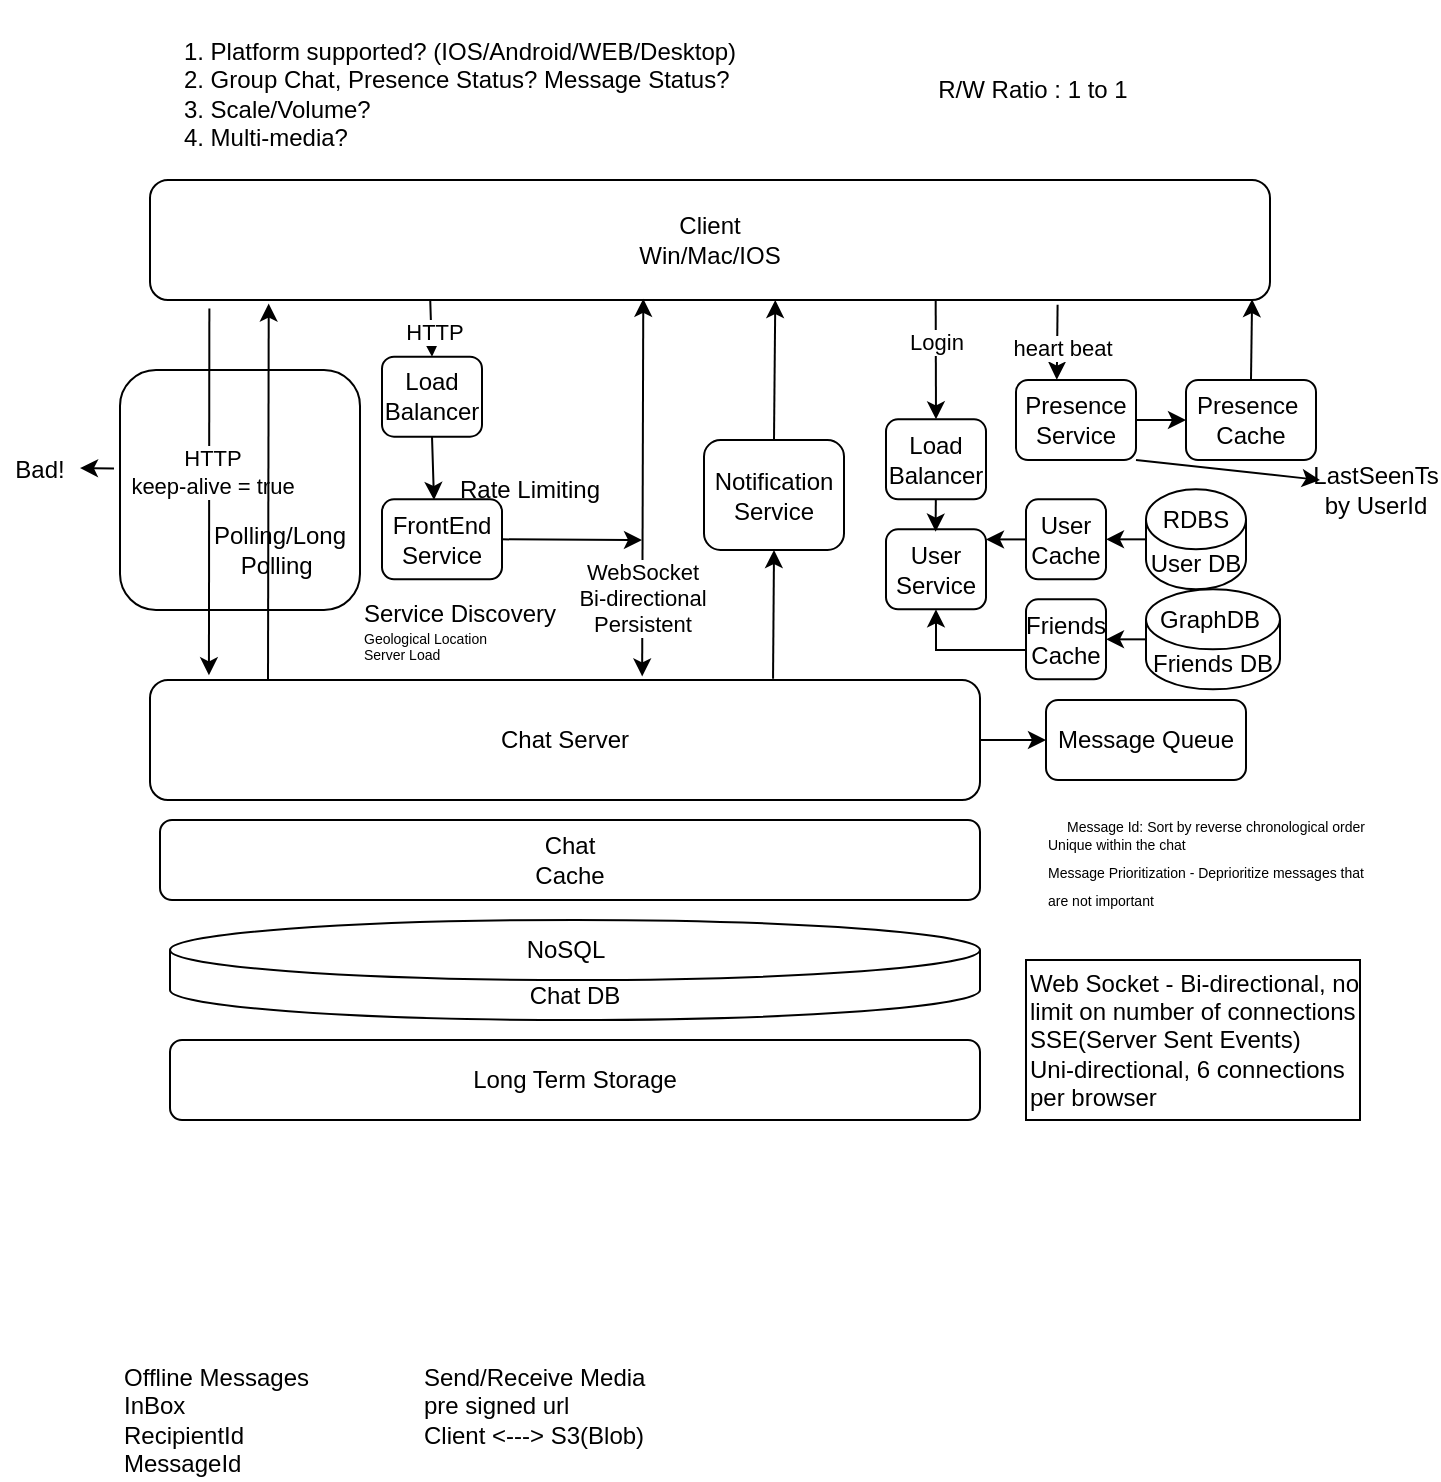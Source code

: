 <mxfile version="28.2.5">
  <diagram name="Page-1" id="x75RozoV3CZuHT7u76bP">
    <mxGraphModel dx="2058" dy="1112" grid="1" gridSize="10" guides="1" tooltips="1" connect="1" arrows="1" fold="1" page="1" pageScale="1" pageWidth="850" pageHeight="1100" math="0" shadow="0">
      <root>
        <mxCell id="0" />
        <mxCell id="1" parent="0" />
        <mxCell id="XsTprEz2VQx7mzp5gVJZ-25" value="" style="rounded=1;whiteSpace=wrap;html=1;" parent="1" vertex="1">
          <mxGeometry x="130" y="235" width="120" height="120" as="geometry" />
        </mxCell>
        <mxCell id="XsTprEz2VQx7mzp5gVJZ-2" value="Client&lt;br&gt;Win/Mac/IOS" style="rounded=1;whiteSpace=wrap;html=1;" parent="1" vertex="1">
          <mxGeometry x="145" y="140" width="560" height="60" as="geometry" />
        </mxCell>
        <mxCell id="XsTprEz2VQx7mzp5gVJZ-4" value="Chat Server" style="rounded=1;whiteSpace=wrap;html=1;" parent="1" vertex="1">
          <mxGeometry x="145" y="390" width="415" height="60" as="geometry" />
        </mxCell>
        <mxCell id="XsTprEz2VQx7mzp5gVJZ-5" value="" style="endArrow=classic;html=1;rounded=0;exitX=0.053;exitY=1.07;exitDx=0;exitDy=0;exitPerimeter=0;entryX=0.071;entryY=-0.039;entryDx=0;entryDy=0;entryPerimeter=0;" parent="1" source="XsTprEz2VQx7mzp5gVJZ-2" target="XsTprEz2VQx7mzp5gVJZ-4" edge="1">
          <mxGeometry width="50" height="50" relative="1" as="geometry">
            <mxPoint x="360" y="310" as="sourcePoint" />
            <mxPoint x="410" y="260" as="targetPoint" />
          </mxGeometry>
        </mxCell>
        <mxCell id="XsTprEz2VQx7mzp5gVJZ-6" value="HTTP&lt;br&gt;keep-alive = true" style="edgeLabel;html=1;align=center;verticalAlign=middle;resizable=0;points=[];" parent="XsTprEz2VQx7mzp5gVJZ-5" vertex="1" connectable="0">
          <mxGeometry x="-0.105" y="1" relative="1" as="geometry">
            <mxPoint as="offset" />
          </mxGeometry>
        </mxCell>
        <mxCell id="XsTprEz2VQx7mzp5gVJZ-7" value="" style="endArrow=classic;html=1;rounded=0;entryX=0.206;entryY=1.03;entryDx=0;entryDy=0;entryPerimeter=0;" parent="1" edge="1">
          <mxGeometry width="50" height="50" relative="1" as="geometry">
            <mxPoint x="204" y="390" as="sourcePoint" />
            <mxPoint x="204.36" y="201.8" as="targetPoint" />
          </mxGeometry>
        </mxCell>
        <mxCell id="XsTprEz2VQx7mzp5gVJZ-10" value="Polling/Long Polling&amp;nbsp;" style="text;html=1;strokeColor=none;fillColor=none;align=center;verticalAlign=middle;whiteSpace=wrap;rounded=0;" parent="1" vertex="1">
          <mxGeometry x="180" y="309.67" width="60" height="30" as="geometry" />
        </mxCell>
        <mxCell id="XsTprEz2VQx7mzp5gVJZ-11" value="" style="endArrow=classic;startArrow=classic;html=1;rounded=0;entryX=0.569;entryY=0.99;entryDx=0;entryDy=0;entryPerimeter=0;exitX=0.568;exitY=-0.03;exitDx=0;exitDy=0;exitPerimeter=0;" parent="1" edge="1">
          <mxGeometry width="50" height="50" relative="1" as="geometry">
            <mxPoint x="391.08" y="388.2" as="sourcePoint" />
            <mxPoint x="391.64" y="199.4" as="targetPoint" />
          </mxGeometry>
        </mxCell>
        <mxCell id="XsTprEz2VQx7mzp5gVJZ-12" value="WebSocket&lt;br&gt;Bi-directional&lt;br&gt;Persistent" style="edgeLabel;html=1;align=center;verticalAlign=middle;resizable=0;points=[];" parent="XsTprEz2VQx7mzp5gVJZ-11" vertex="1" connectable="0">
          <mxGeometry x="-0.016" y="1" relative="1" as="geometry">
            <mxPoint y="54" as="offset" />
          </mxGeometry>
        </mxCell>
        <mxCell id="XsTprEz2VQx7mzp5gVJZ-14" value="Chat DB" style="shape=cylinder3;whiteSpace=wrap;html=1;boundedLbl=1;backgroundOutline=1;size=15;" parent="1" vertex="1">
          <mxGeometry x="155" y="510" width="405" height="50" as="geometry" />
        </mxCell>
        <mxCell id="XsTprEz2VQx7mzp5gVJZ-16" value="Chat&lt;br&gt;Cache" style="rounded=1;whiteSpace=wrap;html=1;" parent="1" vertex="1">
          <mxGeometry x="150" y="460" width="410" height="40" as="geometry" />
        </mxCell>
        <mxCell id="XsTprEz2VQx7mzp5gVJZ-17" value="User Service" style="rounded=1;whiteSpace=wrap;html=1;" parent="1" vertex="1">
          <mxGeometry x="513" y="314.67" width="50" height="40" as="geometry" />
        </mxCell>
        <mxCell id="XsTprEz2VQx7mzp5gVJZ-20" value="Load Balancer" style="rounded=1;whiteSpace=wrap;html=1;" parent="1" vertex="1">
          <mxGeometry x="513" y="259.67" width="50" height="40" as="geometry" />
        </mxCell>
        <mxCell id="XsTprEz2VQx7mzp5gVJZ-22" value="" style="endArrow=classic;html=1;rounded=0;entryX=0.5;entryY=0;entryDx=0;entryDy=0;exitX=0.964;exitY=1.011;exitDx=0;exitDy=0;exitPerimeter=0;" parent="1" target="XsTprEz2VQx7mzp5gVJZ-20" edge="1">
          <mxGeometry width="50" height="50" relative="1" as="geometry">
            <mxPoint x="537.84" y="200.33" as="sourcePoint" />
            <mxPoint x="693" y="199.67" as="targetPoint" />
          </mxGeometry>
        </mxCell>
        <mxCell id="XsTprEz2VQx7mzp5gVJZ-69" value="Login" style="edgeLabel;html=1;align=center;verticalAlign=middle;resizable=0;points=[];" parent="XsTprEz2VQx7mzp5gVJZ-22" vertex="1" connectable="0">
          <mxGeometry x="-0.315" relative="1" as="geometry">
            <mxPoint as="offset" />
          </mxGeometry>
        </mxCell>
        <mxCell id="XsTprEz2VQx7mzp5gVJZ-23" value="" style="endArrow=classic;html=1;rounded=0;entryX=0.496;entryY=0.029;entryDx=0;entryDy=0;exitX=0.964;exitY=1.011;exitDx=0;exitDy=0;exitPerimeter=0;entryPerimeter=0;" parent="1" target="XsTprEz2VQx7mzp5gVJZ-17" edge="1">
          <mxGeometry width="50" height="50" relative="1" as="geometry">
            <mxPoint x="537.92" y="299.67" as="sourcePoint" />
            <mxPoint x="537.92" y="318.67" as="targetPoint" />
          </mxGeometry>
        </mxCell>
        <mxCell id="XsTprEz2VQx7mzp5gVJZ-26" value="" style="endArrow=classic;html=1;rounded=0;exitX=-0.025;exitY=0.41;exitDx=0;exitDy=0;exitPerimeter=0;" parent="1" source="XsTprEz2VQx7mzp5gVJZ-25" edge="1">
          <mxGeometry width="50" height="50" relative="1" as="geometry">
            <mxPoint x="10" y="180" as="sourcePoint" />
            <mxPoint x="110" y="284" as="targetPoint" />
          </mxGeometry>
        </mxCell>
        <mxCell id="XsTprEz2VQx7mzp5gVJZ-27" value="Bad!" style="text;html=1;strokeColor=none;fillColor=none;align=center;verticalAlign=middle;whiteSpace=wrap;rounded=0;" parent="1" vertex="1">
          <mxGeometry x="70" y="270" width="40" height="30" as="geometry" />
        </mxCell>
        <mxCell id="XsTprEz2VQx7mzp5gVJZ-28" value="" style="endArrow=classic;html=1;rounded=0;exitX=0.427;exitY=1.028;exitDx=0;exitDy=0;exitPerimeter=0;entryX=0.5;entryY=0;entryDx=0;entryDy=0;" parent="1" target="XsTprEz2VQx7mzp5gVJZ-32" edge="1">
          <mxGeometry width="50" height="50" relative="1" as="geometry">
            <mxPoint x="285.12" y="200.0" as="sourcePoint" />
            <mxPoint x="289" y="258.32" as="targetPoint" />
          </mxGeometry>
        </mxCell>
        <mxCell id="XsTprEz2VQx7mzp5gVJZ-29" value="HTTP" style="edgeLabel;html=1;align=center;verticalAlign=middle;resizable=0;points=[];" parent="XsTprEz2VQx7mzp5gVJZ-28" vertex="1" connectable="0">
          <mxGeometry x="-0.107" y="-1" relative="1" as="geometry">
            <mxPoint x="2" y="3" as="offset" />
          </mxGeometry>
        </mxCell>
        <mxCell id="XsTprEz2VQx7mzp5gVJZ-30" value="" style="endArrow=classic;html=1;rounded=0;exitX=1;exitY=0.5;exitDx=0;exitDy=0;" parent="1" source="XsTprEz2VQx7mzp5gVJZ-55" edge="1">
          <mxGeometry width="50" height="50" relative="1" as="geometry">
            <mxPoint x="311" y="322" as="sourcePoint" />
            <mxPoint x="391" y="320" as="targetPoint" />
          </mxGeometry>
        </mxCell>
        <mxCell id="XsTprEz2VQx7mzp5gVJZ-32" value="Load Balancer" style="rounded=1;whiteSpace=wrap;html=1;" parent="1" vertex="1">
          <mxGeometry x="261" y="228.32" width="50" height="40" as="geometry" />
        </mxCell>
        <mxCell id="XsTprEz2VQx7mzp5gVJZ-33" value="" style="endArrow=classic;html=1;rounded=0;exitX=0.5;exitY=1;exitDx=0;exitDy=0;" parent="1" source="XsTprEz2VQx7mzp5gVJZ-32" edge="1">
          <mxGeometry width="50" height="50" relative="1" as="geometry">
            <mxPoint x="289.78" y="303.32" as="sourcePoint" />
            <mxPoint x="287" y="300" as="targetPoint" />
          </mxGeometry>
        </mxCell>
        <mxCell id="XsTprEz2VQx7mzp5gVJZ-37" value="Notification Service" style="rounded=1;whiteSpace=wrap;html=1;" parent="1" vertex="1">
          <mxGeometry x="422" y="270" width="70" height="55" as="geometry" />
        </mxCell>
        <mxCell id="XsTprEz2VQx7mzp5gVJZ-38" value="" style="endArrow=classic;html=1;rounded=0;entryX=0.5;entryY=1;entryDx=0;entryDy=0;exitX=0.767;exitY=-0.01;exitDx=0;exitDy=0;exitPerimeter=0;" parent="1" target="XsTprEz2VQx7mzp5gVJZ-37" edge="1">
          <mxGeometry width="50" height="50" relative="1" as="geometry">
            <mxPoint x="456.52" y="389.4" as="sourcePoint" />
            <mxPoint x="-298" y="560" as="targetPoint" />
          </mxGeometry>
        </mxCell>
        <mxCell id="XsTprEz2VQx7mzp5gVJZ-39" value="" style="endArrow=classic;html=1;rounded=0;entryX=0.769;entryY=1;entryDx=0;entryDy=0;exitX=0.5;exitY=0;exitDx=0;exitDy=0;entryPerimeter=0;" parent="1" source="XsTprEz2VQx7mzp5gVJZ-37" edge="1">
          <mxGeometry width="50" height="50" relative="1" as="geometry">
            <mxPoint x="-168" y="410" as="sourcePoint" />
            <mxPoint x="457.64" y="200.0" as="targetPoint" />
          </mxGeometry>
        </mxCell>
        <mxCell id="XsTprEz2VQx7mzp5gVJZ-40" value="User DB" style="shape=cylinder3;whiteSpace=wrap;html=1;boundedLbl=1;backgroundOutline=1;size=15;" parent="1" vertex="1">
          <mxGeometry x="643" y="294.67" width="50" height="50" as="geometry" />
        </mxCell>
        <mxCell id="XsTprEz2VQx7mzp5gVJZ-41" style="edgeStyle=orthogonalEdgeStyle;rounded=0;orthogonalLoop=1;jettySize=auto;html=1;entryX=1;entryY=0.5;entryDx=0;entryDy=0;" parent="1" source="XsTprEz2VQx7mzp5gVJZ-42" edge="1">
          <mxGeometry relative="1" as="geometry">
            <mxPoint x="563" y="319.67" as="targetPoint" />
          </mxGeometry>
        </mxCell>
        <mxCell id="XsTprEz2VQx7mzp5gVJZ-42" value="User&lt;br&gt;Cache" style="rounded=1;whiteSpace=wrap;html=1;" parent="1" vertex="1">
          <mxGeometry x="583" y="299.67" width="40" height="40" as="geometry" />
        </mxCell>
        <mxCell id="XsTprEz2VQx7mzp5gVJZ-43" value="" style="endArrow=classic;html=1;rounded=0;entryX=1;entryY=0.5;entryDx=0;entryDy=0;exitX=0;exitY=0.5;exitDx=0;exitDy=0;exitPerimeter=0;" parent="1" source="XsTprEz2VQx7mzp5gVJZ-40" target="XsTprEz2VQx7mzp5gVJZ-42" edge="1">
          <mxGeometry width="50" height="50" relative="1" as="geometry">
            <mxPoint x="523" y="559.67" as="sourcePoint" />
            <mxPoint x="573" y="509.67" as="targetPoint" />
          </mxGeometry>
        </mxCell>
        <mxCell id="XsTprEz2VQx7mzp5gVJZ-45" value="Presence Service" style="rounded=1;whiteSpace=wrap;html=1;" parent="1" vertex="1">
          <mxGeometry x="578" y="240" width="60" height="40" as="geometry" />
        </mxCell>
        <mxCell id="XsTprEz2VQx7mzp5gVJZ-47" value="" style="endArrow=classic;html=1;rounded=0;exitX=0.93;exitY=1.039;exitDx=0;exitDy=0;exitPerimeter=0;entryX=0.34;entryY=-0.004;entryDx=0;entryDy=0;entryPerimeter=0;" parent="1" target="XsTprEz2VQx7mzp5gVJZ-45" edge="1">
          <mxGeometry width="50" height="50" relative="1" as="geometry">
            <mxPoint x="598.8" y="202.34" as="sourcePoint" />
            <mxPoint x="713" y="230" as="targetPoint" />
          </mxGeometry>
        </mxCell>
        <mxCell id="XsTprEz2VQx7mzp5gVJZ-48" value="heart beat" style="edgeLabel;html=1;align=center;verticalAlign=middle;resizable=0;points=[];" parent="XsTprEz2VQx7mzp5gVJZ-47" vertex="1" connectable="0">
          <mxGeometry x="0.13" y="2" relative="1" as="geometry">
            <mxPoint as="offset" />
          </mxGeometry>
        </mxCell>
        <mxCell id="XsTprEz2VQx7mzp5gVJZ-51" value="Presence&amp;nbsp;&lt;br&gt;Cache" style="rounded=1;whiteSpace=wrap;html=1;" parent="1" vertex="1">
          <mxGeometry x="663" y="240" width="65" height="40" as="geometry" />
        </mxCell>
        <mxCell id="XsTprEz2VQx7mzp5gVJZ-52" value="" style="endArrow=classic;html=1;rounded=0;exitX=1;exitY=0.5;exitDx=0;exitDy=0;" parent="1" source="XsTprEz2VQx7mzp5gVJZ-45" edge="1">
          <mxGeometry width="50" height="50" relative="1" as="geometry">
            <mxPoint x="833" y="330" as="sourcePoint" />
            <mxPoint x="663" y="260" as="targetPoint" />
          </mxGeometry>
        </mxCell>
        <mxCell id="XsTprEz2VQx7mzp5gVJZ-53" value="Message Queue" style="rounded=1;whiteSpace=wrap;html=1;" parent="1" vertex="1">
          <mxGeometry x="593" y="400" width="100" height="40" as="geometry" />
        </mxCell>
        <mxCell id="XsTprEz2VQx7mzp5gVJZ-55" value="FrontEnd&lt;br&gt;Service" style="rounded=1;whiteSpace=wrap;html=1;" parent="1" vertex="1">
          <mxGeometry x="261" y="299.67" width="60" height="40" as="geometry" />
        </mxCell>
        <mxCell id="XsTprEz2VQx7mzp5gVJZ-56" value="" style="endArrow=classic;html=1;rounded=0;exitX=0.5;exitY=0;exitDx=0;exitDy=0;entryX=0.984;entryY=0.993;entryDx=0;entryDy=0;entryPerimeter=0;" parent="1" source="XsTprEz2VQx7mzp5gVJZ-51" target="XsTprEz2VQx7mzp5gVJZ-2" edge="1">
          <mxGeometry width="50" height="50" relative="1" as="geometry">
            <mxPoint x="780" y="260" as="sourcePoint" />
            <mxPoint x="830" y="210" as="targetPoint" />
          </mxGeometry>
        </mxCell>
        <mxCell id="XsTprEz2VQx7mzp5gVJZ-59" value="&lt;font style=&quot;text-align: left; border-color: var(--border-color); font-size: 7px;&quot;&gt;Message Id:&amp;nbsp;&lt;/font&gt;&lt;span style=&quot;font-size: 7px;&quot;&gt;Sort by reverse chronological order&lt;/span&gt;&lt;br&gt;&lt;div style=&quot;font-size: 7px; text-align: left;&quot;&gt;&lt;span style=&quot;background-color: initial;&quot;&gt;Unique within the chat&lt;/span&gt;&lt;/div&gt;&lt;div style=&quot;text-align: left;&quot;&gt;&lt;span style=&quot;font-size: 7px; background-color: initial;&quot;&gt;Message&amp;nbsp;&lt;/span&gt;&lt;span style=&quot;background-color: initial;&quot;&gt;&lt;span style=&quot;font-size: 7px;&quot;&gt;Prioritization - Deprioritize&amp;nbsp;messages that are not important&lt;/span&gt;&lt;/span&gt;&lt;/div&gt;" style="text;html=1;strokeColor=none;fillColor=none;align=center;verticalAlign=middle;whiteSpace=wrap;rounded=0;" parent="1" vertex="1">
          <mxGeometry x="593" y="455" width="170" height="50" as="geometry" />
        </mxCell>
        <mxCell id="XsTprEz2VQx7mzp5gVJZ-62" value="Long Term Storage" style="rounded=1;whiteSpace=wrap;html=1;" parent="1" vertex="1">
          <mxGeometry x="155" y="570" width="405" height="40" as="geometry" />
        </mxCell>
        <mxCell id="XsTprEz2VQx7mzp5gVJZ-65" value="Rate Limiting" style="text;html=1;strokeColor=none;fillColor=none;align=center;verticalAlign=middle;whiteSpace=wrap;rounded=0;" parent="1" vertex="1">
          <mxGeometry x="290" y="284.83" width="90" height="20.33" as="geometry" />
        </mxCell>
        <mxCell id="XsTprEz2VQx7mzp5gVJZ-67" value="Service Discovery&lt;div style=&quot;line-height: 50%;&quot;&gt;&lt;span style=&quot;background-color: initial; font-size: 7px;&quot;&gt;Geological Location&lt;/span&gt;&lt;/div&gt;&lt;div style=&quot;line-height: 50%;&quot;&gt;&lt;span style=&quot;font-size: 7px;&quot;&gt;Server Load&lt;/span&gt;&lt;/div&gt;" style="text;html=1;strokeColor=none;fillColor=none;align=left;verticalAlign=middle;whiteSpace=wrap;rounded=0;" parent="1" vertex="1">
          <mxGeometry x="250" y="350" width="101" height="30" as="geometry" />
        </mxCell>
        <mxCell id="XsTprEz2VQx7mzp5gVJZ-70" value="&lt;br&gt;1. Platform supported? (IOS/Android/WEB/Desktop)&lt;br&gt;&lt;div style=&quot;text-align: left;&quot;&gt;&lt;span style=&quot;background-color: initial;&quot;&gt;2. Group Chat, Presence Status? Message Status?&lt;/span&gt;&lt;/div&gt;&lt;div style=&quot;text-align: left;&quot;&gt;&lt;span style=&quot;background-color: initial;&quot;&gt;3. Scale/Volume?&lt;/span&gt;&lt;/div&gt;&lt;div style=&quot;text-align: left;&quot;&gt;&lt;span style=&quot;background-color: initial;&quot;&gt;4. Multi-media?&lt;/span&gt;&lt;/div&gt;" style="text;html=1;strokeColor=none;fillColor=none;align=center;verticalAlign=middle;whiteSpace=wrap;rounded=0;" parent="1" vertex="1">
          <mxGeometry x="120" y="50" width="360" height="80" as="geometry" />
        </mxCell>
        <mxCell id="XsTprEz2VQx7mzp5gVJZ-72" value="" style="endArrow=classic;html=1;rounded=0;exitX=1;exitY=0.5;exitDx=0;exitDy=0;entryX=0;entryY=0.5;entryDx=0;entryDy=0;" parent="1" source="XsTprEz2VQx7mzp5gVJZ-4" target="XsTprEz2VQx7mzp5gVJZ-53" edge="1">
          <mxGeometry width="50" height="50" relative="1" as="geometry">
            <mxPoint x="620" y="420" as="sourcePoint" />
            <mxPoint x="670" y="370" as="targetPoint" />
          </mxGeometry>
        </mxCell>
        <mxCell id="XsTprEz2VQx7mzp5gVJZ-80" value="Friends DB" style="shape=cylinder3;whiteSpace=wrap;html=1;boundedLbl=1;backgroundOutline=1;size=15;" parent="1" vertex="1">
          <mxGeometry x="643" y="344.67" width="67" height="50" as="geometry" />
        </mxCell>
        <mxCell id="XsTprEz2VQx7mzp5gVJZ-81" style="edgeStyle=orthogonalEdgeStyle;rounded=0;orthogonalLoop=1;jettySize=auto;html=1;entryX=0.5;entryY=1;entryDx=0;entryDy=0;" parent="1" source="XsTprEz2VQx7mzp5gVJZ-82" target="XsTprEz2VQx7mzp5gVJZ-17" edge="1">
          <mxGeometry relative="1" as="geometry">
            <mxPoint x="563" y="369.67" as="targetPoint" />
            <Array as="points">
              <mxPoint x="538" y="375" />
            </Array>
          </mxGeometry>
        </mxCell>
        <mxCell id="XsTprEz2VQx7mzp5gVJZ-82" value="Friends Cache" style="rounded=1;whiteSpace=wrap;html=1;" parent="1" vertex="1">
          <mxGeometry x="583" y="349.67" width="40" height="40" as="geometry" />
        </mxCell>
        <mxCell id="XsTprEz2VQx7mzp5gVJZ-83" value="" style="endArrow=classic;html=1;rounded=0;entryX=1;entryY=0.5;entryDx=0;entryDy=0;exitX=0;exitY=0.5;exitDx=0;exitDy=0;exitPerimeter=0;" parent="1" source="XsTprEz2VQx7mzp5gVJZ-80" target="XsTprEz2VQx7mzp5gVJZ-82" edge="1">
          <mxGeometry width="50" height="50" relative="1" as="geometry">
            <mxPoint x="523" y="609.67" as="sourcePoint" />
            <mxPoint x="573" y="559.67" as="targetPoint" />
          </mxGeometry>
        </mxCell>
        <mxCell id="XsTprEz2VQx7mzp5gVJZ-84" value="GraphDB" style="text;html=1;strokeColor=none;fillColor=none;align=center;verticalAlign=middle;whiteSpace=wrap;rounded=0;" parent="1" vertex="1">
          <mxGeometry x="645" y="345" width="60" height="30" as="geometry" />
        </mxCell>
        <mxCell id="XsTprEz2VQx7mzp5gVJZ-85" value="RDBS" style="text;html=1;strokeColor=none;fillColor=none;align=center;verticalAlign=middle;whiteSpace=wrap;rounded=0;" parent="1" vertex="1">
          <mxGeometry x="638" y="295" width="60" height="30" as="geometry" />
        </mxCell>
        <mxCell id="XsTprEz2VQx7mzp5gVJZ-86" value="NoSQL" style="text;html=1;strokeColor=none;fillColor=none;align=center;verticalAlign=middle;whiteSpace=wrap;rounded=0;" parent="1" vertex="1">
          <mxGeometry x="323" y="510" width="60" height="30" as="geometry" />
        </mxCell>
        <mxCell id="XsTprEz2VQx7mzp5gVJZ-87" value="R/W Ratio : 1 to 1" style="text;html=1;strokeColor=none;fillColor=none;align=center;verticalAlign=middle;whiteSpace=wrap;rounded=0;" parent="1" vertex="1">
          <mxGeometry x="523" y="80" width="127" height="30" as="geometry" />
        </mxCell>
        <mxCell id="LAH6ypRobO4UC6UzMiDk-2" value="" style="endArrow=classic;html=1;rounded=0;exitX=1;exitY=1;exitDx=0;exitDy=0;" parent="1" source="XsTprEz2VQx7mzp5gVJZ-45" edge="1">
          <mxGeometry width="50" height="50" relative="1" as="geometry">
            <mxPoint x="780" y="300" as="sourcePoint" />
            <mxPoint x="730" y="290" as="targetPoint" />
          </mxGeometry>
        </mxCell>
        <mxCell id="LAH6ypRobO4UC6UzMiDk-3" value="LastSeenTs by UserId" style="text;html=1;strokeColor=none;fillColor=none;align=center;verticalAlign=middle;whiteSpace=wrap;rounded=0;" parent="1" vertex="1">
          <mxGeometry x="728" y="280" width="60" height="30" as="geometry" />
        </mxCell>
        <mxCell id="QhFFpql4eRGsi3iwS_dq-1" value="Web Socket - Bi-directional, no limit on number of connections&lt;br&gt;SSE(Server Sent Events)&lt;br&gt;Uni-directional, 6 connections per browser" style="rounded=0;whiteSpace=wrap;html=1;align=left;" parent="1" vertex="1">
          <mxGeometry x="583" y="530" width="167" height="80" as="geometry" />
        </mxCell>
        <mxCell id="wcO3zy9yoQmPOoIFirLr-1" value="Offline Messages&lt;div&gt;InBox&lt;/div&gt;&lt;div&gt;RecipientId&lt;/div&gt;&lt;div&gt;MessageId&lt;/div&gt;" style="text;html=1;align=left;verticalAlign=middle;whiteSpace=wrap;rounded=0;" vertex="1" parent="1">
          <mxGeometry x="130" y="730" width="120" height="60" as="geometry" />
        </mxCell>
        <mxCell id="wcO3zy9yoQmPOoIFirLr-2" value="Send/Receive Media&lt;div&gt;pre signed url&amp;nbsp;&lt;/div&gt;&lt;div&gt;Client &amp;lt;---&amp;gt;&amp;nbsp;&lt;span style=&quot;background-color: transparent; color: light-dark(rgb(0, 0, 0), rgb(255, 255, 255));&quot;&gt;S3(Blob)&amp;nbsp;&lt;/span&gt;&lt;/div&gt;&lt;div&gt;&lt;br&gt;&lt;/div&gt;" style="text;html=1;align=left;verticalAlign=middle;whiteSpace=wrap;rounded=0;" vertex="1" parent="1">
          <mxGeometry x="280" y="730" width="132.5" height="60" as="geometry" />
        </mxCell>
      </root>
    </mxGraphModel>
  </diagram>
</mxfile>
